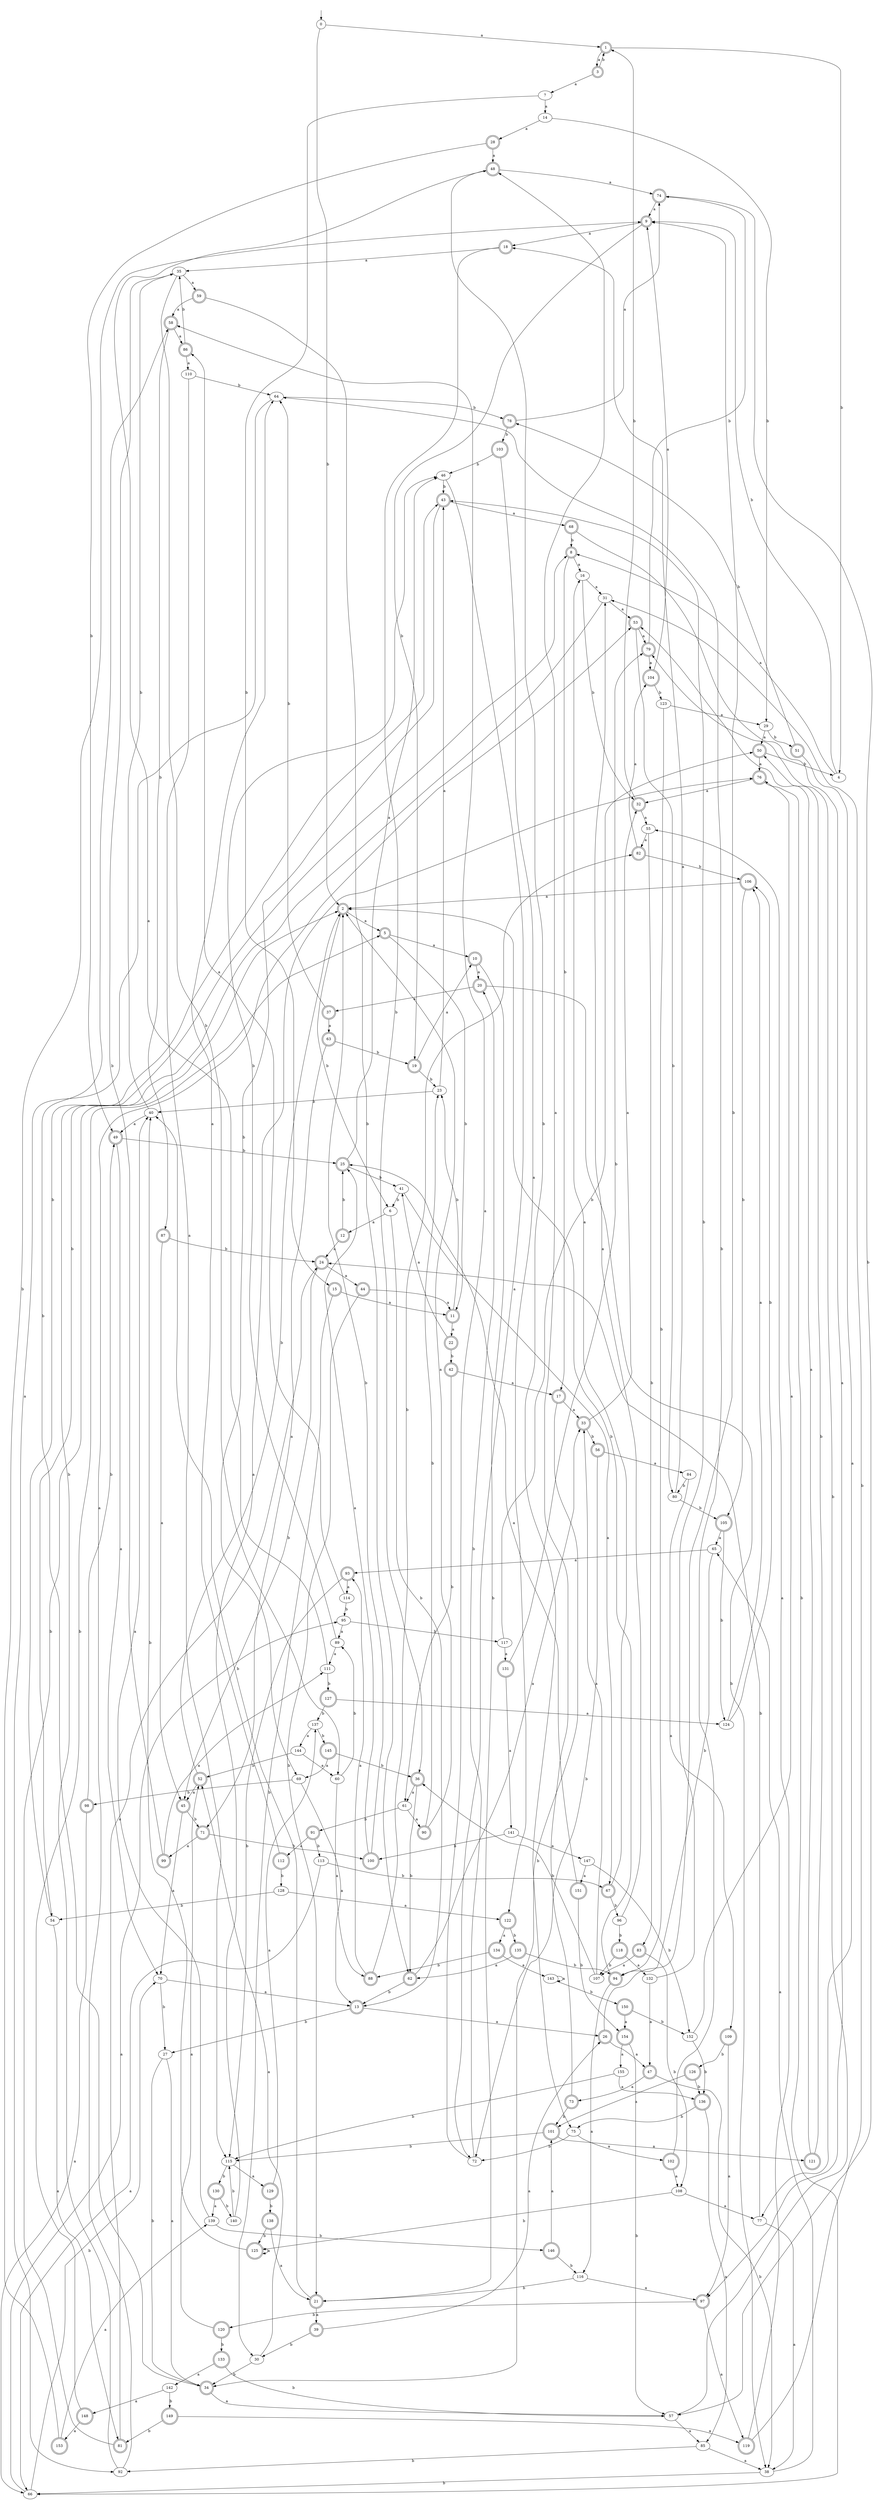 digraph RandomDFA {
  __start0 [label="", shape=none];
  __start0 -> 0 [label=""];
  0 [shape=circle]
  0 -> 1 [label="a"]
  0 -> 2 [label="b"]
  1 [shape=doublecircle]
  1 -> 3 [label="a"]
  1 -> 4 [label="b"]
  2 [shape=doublecircle]
  2 -> 5 [label="a"]
  2 -> 6 [label="b"]
  3 [shape=doublecircle]
  3 -> 7 [label="a"]
  3 -> 1 [label="b"]
  4
  4 -> 8 [label="a"]
  4 -> 9 [label="b"]
  5 [shape=doublecircle]
  5 -> 10 [label="a"]
  5 -> 11 [label="b"]
  6
  6 -> 12 [label="a"]
  6 -> 13 [label="b"]
  7
  7 -> 14 [label="a"]
  7 -> 15 [label="b"]
  8 [shape=doublecircle]
  8 -> 16 [label="a"]
  8 -> 17 [label="b"]
  9 [shape=doublecircle]
  9 -> 18 [label="a"]
  9 -> 19 [label="b"]
  10 [shape=doublecircle]
  10 -> 20 [label="a"]
  10 -> 21 [label="b"]
  11 [shape=doublecircle]
  11 -> 22 [label="a"]
  11 -> 23 [label="b"]
  12 [shape=doublecircle]
  12 -> 24 [label="a"]
  12 -> 25 [label="b"]
  13 [shape=doublecircle]
  13 -> 26 [label="a"]
  13 -> 27 [label="b"]
  14
  14 -> 28 [label="a"]
  14 -> 29 [label="b"]
  15 [shape=doublecircle]
  15 -> 11 [label="a"]
  15 -> 30 [label="b"]
  16
  16 -> 31 [label="a"]
  16 -> 32 [label="b"]
  17 [shape=doublecircle]
  17 -> 33 [label="a"]
  17 -> 34 [label="b"]
  18 [shape=doublecircle]
  18 -> 35 [label="a"]
  18 -> 36 [label="b"]
  19 [shape=doublecircle]
  19 -> 10 [label="a"]
  19 -> 23 [label="b"]
  20 [shape=doublecircle]
  20 -> 37 [label="a"]
  20 -> 38 [label="b"]
  21 [shape=doublecircle]
  21 -> 39 [label="a"]
  21 -> 40 [label="b"]
  22 [shape=doublecircle]
  22 -> 41 [label="a"]
  22 -> 42 [label="b"]
  23
  23 -> 43 [label="a"]
  23 -> 40 [label="b"]
  24 [shape=doublecircle]
  24 -> 44 [label="a"]
  24 -> 45 [label="b"]
  25 [shape=doublecircle]
  25 -> 46 [label="a"]
  25 -> 41 [label="b"]
  26 [shape=doublecircle]
  26 -> 47 [label="a"]
  26 -> 9 [label="b"]
  27
  27 -> 34 [label="a"]
  27 -> 34 [label="b"]
  28 [shape=doublecircle]
  28 -> 48 [label="a"]
  28 -> 49 [label="b"]
  29
  29 -> 50 [label="a"]
  29 -> 51 [label="b"]
  30
  30 -> 52 [label="a"]
  30 -> 34 [label="b"]
  31
  31 -> 53 [label="a"]
  31 -> 54 [label="b"]
  32 [shape=doublecircle]
  32 -> 55 [label="a"]
  32 -> 1 [label="b"]
  33 [shape=doublecircle]
  33 -> 32 [label="a"]
  33 -> 56 [label="b"]
  34 [shape=doublecircle]
  34 -> 57 [label="a"]
  34 -> 58 [label="b"]
  35
  35 -> 59 [label="a"]
  35 -> 60 [label="b"]
  36 [shape=doublecircle]
  36 -> 61 [label="a"]
  36 -> 62 [label="b"]
  37 [shape=doublecircle]
  37 -> 63 [label="a"]
  37 -> 64 [label="b"]
  38
  38 -> 65 [label="a"]
  38 -> 66 [label="b"]
  39 [shape=doublecircle]
  39 -> 26 [label="a"]
  39 -> 30 [label="b"]
  40
  40 -> 49 [label="a"]
  40 -> 35 [label="b"]
  41
  41 -> 67 [label="a"]
  41 -> 6 [label="b"]
  42 [shape=doublecircle]
  42 -> 17 [label="a"]
  42 -> 61 [label="b"]
  43 [shape=doublecircle]
  43 -> 68 [label="a"]
  43 -> 69 [label="b"]
  44 [shape=doublecircle]
  44 -> 11 [label="a"]
  44 -> 21 [label="b"]
  45 [shape=doublecircle]
  45 -> 70 [label="a"]
  45 -> 71 [label="b"]
  46
  46 -> 72 [label="a"]
  46 -> 43 [label="b"]
  47 [shape=doublecircle]
  47 -> 73 [label="a"]
  47 -> 38 [label="b"]
  48 [shape=doublecircle]
  48 -> 74 [label="a"]
  48 -> 75 [label="b"]
  49 [shape=doublecircle]
  49 -> 70 [label="a"]
  49 -> 25 [label="b"]
  50 [shape=doublecircle]
  50 -> 76 [label="a"]
  50 -> 4 [label="b"]
  51 [shape=doublecircle]
  51 -> 77 [label="a"]
  51 -> 78 [label="b"]
  52 [shape=doublecircle]
  52 -> 45 [label="a"]
  52 -> 2 [label="b"]
  53 [shape=doublecircle]
  53 -> 79 [label="a"]
  53 -> 80 [label="b"]
  54
  54 -> 81 [label="a"]
  54 -> 43 [label="b"]
  55
  55 -> 82 [label="a"]
  55 -> 83 [label="b"]
  56 [shape=doublecircle]
  56 -> 84 [label="a"]
  56 -> 72 [label="b"]
  57
  57 -> 85 [label="a"]
  57 -> 79 [label="b"]
  58 [shape=doublecircle]
  58 -> 86 [label="a"]
  58 -> 87 [label="b"]
  59 [shape=doublecircle]
  59 -> 58 [label="a"]
  59 -> 62 [label="b"]
  60
  60 -> 88 [label="a"]
  60 -> 89 [label="b"]
  61
  61 -> 90 [label="a"]
  61 -> 91 [label="b"]
  62 [shape=doublecircle]
  62 -> 33 [label="a"]
  62 -> 13 [label="b"]
  63 [shape=doublecircle]
  63 -> 71 [label="a"]
  63 -> 19 [label="b"]
  64
  64 -> 92 [label="a"]
  64 -> 78 [label="b"]
  65
  65 -> 93 [label="a"]
  65 -> 94 [label="b"]
  66
  66 -> 95 [label="a"]
  66 -> 70 [label="b"]
  67 [shape=doublecircle]
  67 -> 16 [label="a"]
  67 -> 96 [label="b"]
  68 [shape=doublecircle]
  68 -> 97 [label="a"]
  68 -> 8 [label="b"]
  69
  69 -> 13 [label="a"]
  69 -> 98 [label="b"]
  70
  70 -> 13 [label="a"]
  70 -> 27 [label="b"]
  71 [shape=doublecircle]
  71 -> 99 [label="a"]
  71 -> 100 [label="b"]
  72
  72 -> 58 [label="a"]
  72 -> 20 [label="b"]
  73 [shape=doublecircle]
  73 -> 48 [label="a"]
  73 -> 101 [label="b"]
  74 [shape=doublecircle]
  74 -> 9 [label="a"]
  74 -> 57 [label="b"]
  75
  75 -> 102 [label="a"]
  75 -> 72 [label="b"]
  76 [shape=doublecircle]
  76 -> 32 [label="a"]
  76 -> 66 [label="b"]
  77
  77 -> 38 [label="a"]
  77 -> 24 [label="b"]
  78 [shape=doublecircle]
  78 -> 74 [label="a"]
  78 -> 103 [label="b"]
  79 [shape=doublecircle]
  79 -> 104 [label="a"]
  79 -> 74 [label="b"]
  80
  80 -> 18 [label="a"]
  80 -> 105 [label="b"]
  81 [shape=doublecircle]
  81 -> 24 [label="a"]
  81 -> 2 [label="b"]
  82 [shape=doublecircle]
  82 -> 104 [label="a"]
  82 -> 106 [label="b"]
  83 [shape=doublecircle]
  83 -> 107 [label="a"]
  83 -> 108 [label="b"]
  84
  84 -> 109 [label="a"]
  84 -> 80 [label="b"]
  85
  85 -> 38 [label="a"]
  85 -> 92 [label="b"]
  86 [shape=doublecircle]
  86 -> 110 [label="a"]
  86 -> 35 [label="b"]
  87 [shape=doublecircle]
  87 -> 45 [label="a"]
  87 -> 24 [label="b"]
  88 [shape=doublecircle]
  88 -> 93 [label="a"]
  88 -> 82 [label="b"]
  89
  89 -> 111 [label="a"]
  89 -> 46 [label="b"]
  90 [shape=doublecircle]
  90 -> 2 [label="a"]
  90 -> 23 [label="b"]
  91 [shape=doublecircle]
  91 -> 112 [label="a"]
  91 -> 113 [label="b"]
  92
  92 -> 53 [label="a"]
  92 -> 8 [label="b"]
  93 [shape=doublecircle]
  93 -> 114 [label="a"]
  93 -> 115 [label="b"]
  94 [shape=doublecircle]
  94 -> 116 [label="a"]
  94 -> 2 [label="b"]
  95
  95 -> 89 [label="a"]
  95 -> 117 [label="b"]
  96
  96 -> 31 [label="a"]
  96 -> 118 [label="b"]
  97 [shape=doublecircle]
  97 -> 119 [label="a"]
  97 -> 120 [label="b"]
  98 [shape=doublecircle]
  98 -> 66 [label="a"]
  98 -> 49 [label="b"]
  99 [shape=doublecircle]
  99 -> 111 [label="a"]
  99 -> 35 [label="b"]
  100 [shape=doublecircle]
  100 -> 25 [label="a"]
  100 -> 2 [label="b"]
  101 [shape=doublecircle]
  101 -> 121 [label="a"]
  101 -> 115 [label="b"]
  102 [shape=doublecircle]
  102 -> 108 [label="a"]
  102 -> 64 [label="b"]
  103 [shape=doublecircle]
  103 -> 122 [label="a"]
  103 -> 46 [label="b"]
  104 [shape=doublecircle]
  104 -> 9 [label="a"]
  104 -> 123 [label="b"]
  105 [shape=doublecircle]
  105 -> 65 [label="a"]
  105 -> 124 [label="b"]
  106 [shape=doublecircle]
  106 -> 2 [label="a"]
  106 -> 105 [label="b"]
  107
  107 -> 33 [label="a"]
  107 -> 36 [label="b"]
  108
  108 -> 77 [label="a"]
  108 -> 125 [label="b"]
  109 [shape=doublecircle]
  109 -> 97 [label="a"]
  109 -> 126 [label="b"]
  110
  110 -> 115 [label="a"]
  110 -> 64 [label="b"]
  111
  111 -> 48 [label="a"]
  111 -> 127 [label="b"]
  112 [shape=doublecircle]
  112 -> 64 [label="a"]
  112 -> 128 [label="b"]
  113
  113 -> 66 [label="a"]
  113 -> 67 [label="b"]
  114
  114 -> 86 [label="a"]
  114 -> 95 [label="b"]
  115
  115 -> 129 [label="a"]
  115 -> 130 [label="b"]
  116
  116 -> 97 [label="a"]
  116 -> 21 [label="b"]
  117
  117 -> 131 [label="a"]
  117 -> 50 [label="b"]
  118 [shape=doublecircle]
  118 -> 132 [label="a"]
  118 -> 107 [label="b"]
  119 [shape=doublecircle]
  119 -> 55 [label="a"]
  119 -> 31 [label="b"]
  120 [shape=doublecircle]
  120 -> 52 [label="a"]
  120 -> 133 [label="b"]
  121 [shape=doublecircle]
  121 -> 53 [label="a"]
  121 -> 50 [label="b"]
  122 [shape=doublecircle]
  122 -> 134 [label="a"]
  122 -> 135 [label="b"]
  123
  123 -> 29 [label="a"]
  123 -> 94 [label="b"]
  124
  124 -> 106 [label="a"]
  124 -> 106 [label="b"]
  125 [shape=doublecircle]
  125 -> 125 [label="a"]
  125 -> 40 [label="b"]
  126 [shape=doublecircle]
  126 -> 101 [label="a"]
  126 -> 136 [label="b"]
  127 [shape=doublecircle]
  127 -> 124 [label="a"]
  127 -> 137 [label="b"]
  128
  128 -> 122 [label="a"]
  128 -> 54 [label="b"]
  129 [shape=doublecircle]
  129 -> 137 [label="a"]
  129 -> 138 [label="b"]
  130 [shape=doublecircle]
  130 -> 139 [label="a"]
  130 -> 140 [label="b"]
  131 [shape=doublecircle]
  131 -> 141 [label="a"]
  131 -> 79 [label="b"]
  132
  132 -> 47 [label="a"]
  132 -> 43 [label="b"]
  133 [shape=doublecircle]
  133 -> 142 [label="a"]
  133 -> 57 [label="b"]
  134 [shape=doublecircle]
  134 -> 143 [label="a"]
  134 -> 88 [label="b"]
  135 [shape=doublecircle]
  135 -> 62 [label="a"]
  135 -> 94 [label="b"]
  136 [shape=doublecircle]
  136 -> 85 [label="a"]
  136 -> 75 [label="b"]
  137
  137 -> 144 [label="a"]
  137 -> 145 [label="b"]
  138 [shape=doublecircle]
  138 -> 21 [label="a"]
  138 -> 125 [label="b"]
  139
  139 -> 40 [label="a"]
  139 -> 146 [label="b"]
  140
  140 -> 76 [label="a"]
  140 -> 115 [label="b"]
  141
  141 -> 147 [label="a"]
  141 -> 100 [label="b"]
  142
  142 -> 148 [label="a"]
  142 -> 149 [label="b"]
  143
  143 -> 143 [label="a"]
  143 -> 150 [label="b"]
  144
  144 -> 60 [label="a"]
  144 -> 52 [label="b"]
  145 [shape=doublecircle]
  145 -> 69 [label="a"]
  145 -> 36 [label="b"]
  146 [shape=doublecircle]
  146 -> 101 [label="a"]
  146 -> 116 [label="b"]
  147
  147 -> 151 [label="a"]
  147 -> 152 [label="b"]
  148 [shape=doublecircle]
  148 -> 153 [label="a"]
  148 -> 5 [label="b"]
  149 [shape=doublecircle]
  149 -> 119 [label="a"]
  149 -> 81 [label="b"]
  150 [shape=doublecircle]
  150 -> 154 [label="a"]
  150 -> 152 [label="b"]
  151 [shape=doublecircle]
  151 -> 25 [label="a"]
  151 -> 154 [label="b"]
  152
  152 -> 76 [label="a"]
  152 -> 136 [label="b"]
  153 [shape=doublecircle]
  153 -> 139 [label="a"]
  153 -> 9 [label="b"]
  154 [shape=doublecircle]
  154 -> 155 [label="a"]
  154 -> 57 [label="b"]
  155
  155 -> 136 [label="a"]
  155 -> 115 [label="b"]
}
